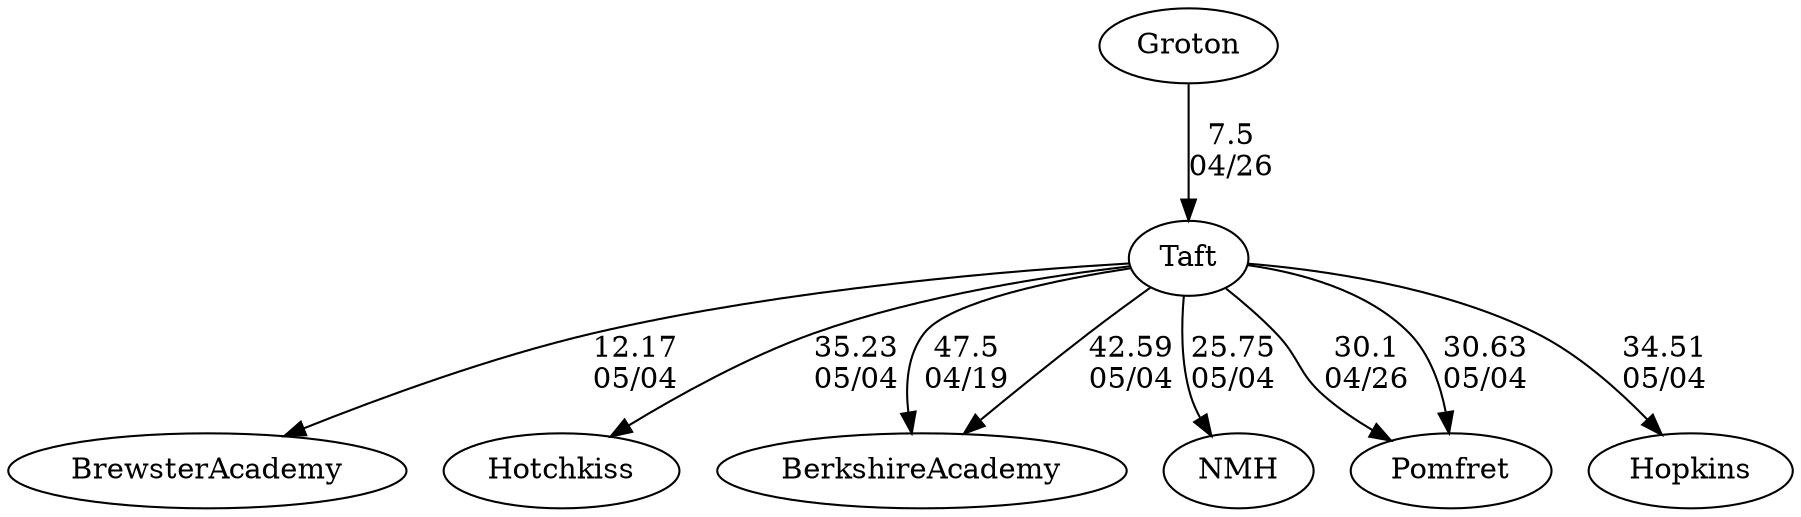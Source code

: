 digraph boys4foursTaft {Groton [URL="boys4foursTaftGroton.html"];BrewsterAcademy [URL="boys4foursTaftBrewsterAcademy.html"];Hotchkiss [URL="boys4foursTaftHotchkiss.html"];BerkshireAcademy [URL="boys4foursTaftBerkshireAcademy.html"];NMH [URL="boys4foursTaftNMH.html"];Taft [URL="boys4foursTaftTaft.html"];Pomfret [URL="boys4foursTaftPomfret.html"];Hopkins [URL="boys4foursTaftHopkins.html"];Taft -> BerkshireAcademy[label="47.5
04/19", weight="53", tooltip="NEIRA Boys & Girls Fours,Berkshire v. Choate & Taft			
Distance: 1500 M Conditions: Warm, partly cloudy. Steady tailwind ~8-12 mph throughout the afternoon; strongest in the latter 1000 M. Comments: In the G2 race, Berkshire stopped before the finish line and drifted across. Thanks to Choate and Taft for traveling to Camp Sloane for our annual early season tilt.
None", URL="https://www.row2k.com/results/resultspage.cfm?UID=9D6EF532608DCE0FFB64EAEAE8781272&cat=5", random="random"]; 
Groton -> Taft[label="7.5
04/26", weight="93", tooltip="NEIRA Boys Fours, Pomfret v. Dexter-Southfield, Groton, Taft			
Distance: 1500 Conditions: Tailwind (9-12mph) with occasional gusts. Good water for first 500-700 meters, increasing chop for second half of race. Overall, decent conditions. Comments: Alternated races with girls. Order of boys races: B2, B4, B3, B1, B5. 
Dexter-Southfield rowed their novice boat in the B5 race.
None", URL="https://www.row2k.com/results/resultspage.cfm?UID=3C973C60394C29BDB6CB3B01E88929E2&cat=1", random="random"]; 
Taft -> Pomfret[label="30.1
04/26", weight="70", tooltip="NEIRA Boys Fours, Pomfret v. Dexter-Southfield, Groton, Taft			
Distance: 1500 Conditions: Tailwind (9-12mph) with occasional gusts. Good water for first 500-700 meters, increasing chop for second half of race. Overall, decent conditions. Comments: Alternated races with girls. Order of boys races: B2, B4, B3, B1, B5. 
Dexter-Southfield rowed their novice boat in the B5 race.
None", URL="https://www.row2k.com/results/resultspage.cfm?UID=3C973C60394C29BDB6CB3B01E88929E2&cat=1", random="random"]; 
Taft -> NMH[label="25.75
05/04", weight="75", tooltip="Founder's Day Regatta			
", URL="", random="random"]; 
Taft -> Pomfret[label="30.63
05/04", weight="70", tooltip="Founder's Day Regatta			
", URL="", random="random"]; 
Taft -> Hopkins[label="34.51
05/04", weight="66", tooltip="Founder's Day Regatta			
", URL="", random="random"]; 
Taft -> Hotchkiss[label="35.23
05/04", weight="65", tooltip="Founder's Day Regatta			
", URL="", random="random"]; 
Taft -> BrewsterAcademy[label="12.17
05/04", weight="88", tooltip="Founder's Day Regatta			
", URL="", random="random"]; 
Taft -> BerkshireAcademy[label="42.59
05/04", weight="58", tooltip="Founder's Day Regatta			
", URL="", random="random"]}